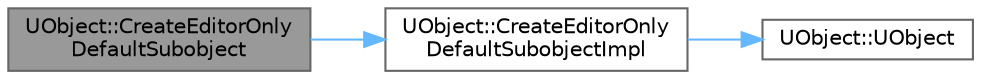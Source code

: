digraph "UObject::CreateEditorOnlyDefaultSubobject"
{
 // INTERACTIVE_SVG=YES
 // LATEX_PDF_SIZE
  bgcolor="transparent";
  edge [fontname=Helvetica,fontsize=10,labelfontname=Helvetica,labelfontsize=10];
  node [fontname=Helvetica,fontsize=10,shape=box,height=0.2,width=0.4];
  rankdir="LR";
  Node1 [id="Node000001",label="UObject::CreateEditorOnly\lDefaultSubobject",height=0.2,width=0.4,color="gray40", fillcolor="grey60", style="filled", fontcolor="black",tooltip="Create a component or subobject only to be used with the editor."];
  Node1 -> Node2 [id="edge1_Node000001_Node000002",color="steelblue1",style="solid",tooltip=" "];
  Node2 [id="Node000002",label="UObject::CreateEditorOnly\lDefaultSubobjectImpl",height=0.2,width=0.4,color="grey40", fillcolor="white", style="filled",URL="$df/def/classUObject.html#a6f1ad7c0dfa86374c1842792cc33952e",tooltip="Create a component or subobject only to be used with the editor."];
  Node2 -> Node3 [id="edge2_Node000002_Node000003",color="steelblue1",style="solid",tooltip=" "];
  Node3 [id="Node000003",label="UObject::UObject",height=0.2,width=0.4,color="grey40", fillcolor="white", style="filled",URL="$df/def/classUObject.html#ae1e8afb0b1117edf494eab22aea37761",tooltip="Default constructor."];
}
